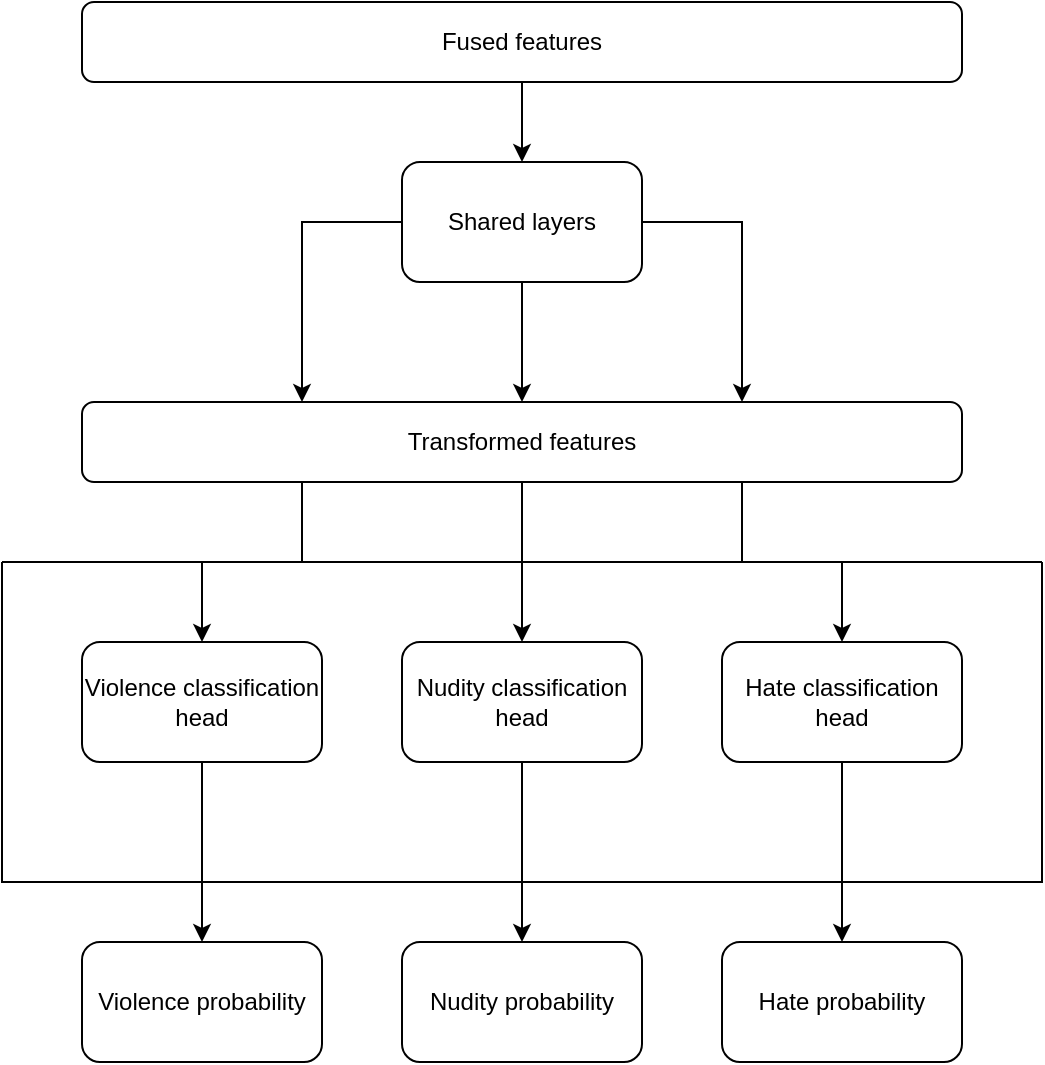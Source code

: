 <mxfile version="22.1.5" type="device">
  <diagram id="FiXUJnzLlhFP-MB1lQGa" name="Page-1">
    <mxGraphModel dx="882" dy="578" grid="1" gridSize="10" guides="1" tooltips="1" connect="1" arrows="1" fold="1" page="1" pageScale="1" pageWidth="850" pageHeight="1100" math="0" shadow="0">
      <root>
        <mxCell id="0" />
        <mxCell id="1" parent="0" />
        <mxCell id="vgRy7pZKUeW7eWB3Pxzg-1" value="Nudity probability" style="rounded=1;whiteSpace=wrap;html=1;" vertex="1" parent="1">
          <mxGeometry x="240" y="510" width="120" height="60" as="geometry" />
        </mxCell>
        <mxCell id="vgRy7pZKUeW7eWB3Pxzg-2" style="edgeStyle=orthogonalEdgeStyle;rounded=0;orthogonalLoop=1;jettySize=auto;html=1;exitX=0.5;exitY=1;exitDx=0;exitDy=0;entryX=0.5;entryY=0;entryDx=0;entryDy=0;" edge="1" parent="1" source="vgRy7pZKUeW7eWB3Pxzg-3" target="vgRy7pZKUeW7eWB3Pxzg-12">
          <mxGeometry relative="1" as="geometry" />
        </mxCell>
        <mxCell id="vgRy7pZKUeW7eWB3Pxzg-3" value="Violence classification head" style="rounded=1;whiteSpace=wrap;html=1;" vertex="1" parent="1">
          <mxGeometry x="80" y="360" width="120" height="60" as="geometry" />
        </mxCell>
        <mxCell id="vgRy7pZKUeW7eWB3Pxzg-20" style="edgeStyle=orthogonalEdgeStyle;rounded=0;orthogonalLoop=1;jettySize=auto;html=1;exitX=0.5;exitY=1;exitDx=0;exitDy=0;entryX=0.5;entryY=0;entryDx=0;entryDy=0;" edge="1" parent="1" source="vgRy7pZKUeW7eWB3Pxzg-7" target="vgRy7pZKUeW7eWB3Pxzg-14">
          <mxGeometry relative="1" as="geometry" />
        </mxCell>
        <mxCell id="vgRy7pZKUeW7eWB3Pxzg-7" value="Fused features" style="rounded=1;whiteSpace=wrap;html=1;" vertex="1" parent="1">
          <mxGeometry x="80" y="40" width="440" height="40" as="geometry" />
        </mxCell>
        <mxCell id="vgRy7pZKUeW7eWB3Pxzg-8" style="edgeStyle=orthogonalEdgeStyle;rounded=0;orthogonalLoop=1;jettySize=auto;html=1;exitX=0.5;exitY=1;exitDx=0;exitDy=0;entryX=0.5;entryY=0;entryDx=0;entryDy=0;" edge="1" parent="1" source="vgRy7pZKUeW7eWB3Pxzg-9" target="vgRy7pZKUeW7eWB3Pxzg-1">
          <mxGeometry relative="1" as="geometry" />
        </mxCell>
        <mxCell id="vgRy7pZKUeW7eWB3Pxzg-9" value="Nudity classification head" style="rounded=1;whiteSpace=wrap;html=1;" vertex="1" parent="1">
          <mxGeometry x="240" y="360" width="120" height="60" as="geometry" />
        </mxCell>
        <mxCell id="vgRy7pZKUeW7eWB3Pxzg-10" style="edgeStyle=orthogonalEdgeStyle;rounded=0;orthogonalLoop=1;jettySize=auto;html=1;exitX=0.5;exitY=1;exitDx=0;exitDy=0;entryX=0.5;entryY=0;entryDx=0;entryDy=0;" edge="1" parent="1" source="vgRy7pZKUeW7eWB3Pxzg-11" target="vgRy7pZKUeW7eWB3Pxzg-13">
          <mxGeometry relative="1" as="geometry" />
        </mxCell>
        <mxCell id="vgRy7pZKUeW7eWB3Pxzg-11" value="Hate classification head" style="rounded=1;whiteSpace=wrap;html=1;" vertex="1" parent="1">
          <mxGeometry x="400" y="360" width="120" height="60" as="geometry" />
        </mxCell>
        <mxCell id="vgRy7pZKUeW7eWB3Pxzg-12" value="Violence probability" style="rounded=1;whiteSpace=wrap;html=1;" vertex="1" parent="1">
          <mxGeometry x="80" y="510" width="120" height="60" as="geometry" />
        </mxCell>
        <mxCell id="vgRy7pZKUeW7eWB3Pxzg-13" value="Hate probability" style="rounded=1;whiteSpace=wrap;html=1;" vertex="1" parent="1">
          <mxGeometry x="400" y="510" width="120" height="60" as="geometry" />
        </mxCell>
        <mxCell id="vgRy7pZKUeW7eWB3Pxzg-22" style="edgeStyle=orthogonalEdgeStyle;rounded=0;orthogonalLoop=1;jettySize=auto;html=1;exitX=0.5;exitY=1;exitDx=0;exitDy=0;entryX=0.5;entryY=0;entryDx=0;entryDy=0;" edge="1" parent="1" source="vgRy7pZKUeW7eWB3Pxzg-14" target="vgRy7pZKUeW7eWB3Pxzg-15">
          <mxGeometry relative="1" as="geometry" />
        </mxCell>
        <mxCell id="vgRy7pZKUeW7eWB3Pxzg-25" style="edgeStyle=orthogonalEdgeStyle;rounded=0;orthogonalLoop=1;jettySize=auto;html=1;exitX=1;exitY=0.5;exitDx=0;exitDy=0;entryX=0.75;entryY=0;entryDx=0;entryDy=0;" edge="1" parent="1" source="vgRy7pZKUeW7eWB3Pxzg-14" target="vgRy7pZKUeW7eWB3Pxzg-15">
          <mxGeometry relative="1" as="geometry" />
        </mxCell>
        <mxCell id="vgRy7pZKUeW7eWB3Pxzg-26" style="edgeStyle=orthogonalEdgeStyle;rounded=0;orthogonalLoop=1;jettySize=auto;html=1;exitX=0;exitY=0.5;exitDx=0;exitDy=0;entryX=0.25;entryY=0;entryDx=0;entryDy=0;" edge="1" parent="1" source="vgRy7pZKUeW7eWB3Pxzg-14" target="vgRy7pZKUeW7eWB3Pxzg-15">
          <mxGeometry relative="1" as="geometry">
            <Array as="points">
              <mxPoint x="190" y="150" />
            </Array>
          </mxGeometry>
        </mxCell>
        <mxCell id="vgRy7pZKUeW7eWB3Pxzg-14" value="Shared layers" style="rounded=1;whiteSpace=wrap;html=1;" vertex="1" parent="1">
          <mxGeometry x="240" y="120" width="120" height="60" as="geometry" />
        </mxCell>
        <mxCell id="vgRy7pZKUeW7eWB3Pxzg-17" style="edgeStyle=orthogonalEdgeStyle;rounded=0;orthogonalLoop=1;jettySize=auto;html=1;exitX=0.5;exitY=1;exitDx=0;exitDy=0;entryX=0.5;entryY=0;entryDx=0;entryDy=0;" edge="1" parent="1" source="vgRy7pZKUeW7eWB3Pxzg-15" target="vgRy7pZKUeW7eWB3Pxzg-9">
          <mxGeometry relative="1" as="geometry" />
        </mxCell>
        <mxCell id="vgRy7pZKUeW7eWB3Pxzg-18" style="edgeStyle=orthogonalEdgeStyle;rounded=0;orthogonalLoop=1;jettySize=auto;html=1;exitX=0.25;exitY=1;exitDx=0;exitDy=0;entryX=0.5;entryY=0;entryDx=0;entryDy=0;" edge="1" parent="1" source="vgRy7pZKUeW7eWB3Pxzg-15" target="vgRy7pZKUeW7eWB3Pxzg-3">
          <mxGeometry relative="1" as="geometry" />
        </mxCell>
        <mxCell id="vgRy7pZKUeW7eWB3Pxzg-19" style="edgeStyle=orthogonalEdgeStyle;rounded=0;orthogonalLoop=1;jettySize=auto;html=1;exitX=0.75;exitY=1;exitDx=0;exitDy=0;entryX=0.5;entryY=0;entryDx=0;entryDy=0;" edge="1" parent="1" source="vgRy7pZKUeW7eWB3Pxzg-15" target="vgRy7pZKUeW7eWB3Pxzg-11">
          <mxGeometry relative="1" as="geometry" />
        </mxCell>
        <mxCell id="vgRy7pZKUeW7eWB3Pxzg-15" value="Transformed features" style="rounded=1;whiteSpace=wrap;html=1;" vertex="1" parent="1">
          <mxGeometry x="80" y="240" width="440" height="40" as="geometry" />
        </mxCell>
        <mxCell id="vgRy7pZKUeW7eWB3Pxzg-28" value="" style="swimlane;startSize=0;" vertex="1" parent="1">
          <mxGeometry x="40" y="320" width="520" height="160" as="geometry" />
        </mxCell>
      </root>
    </mxGraphModel>
  </diagram>
</mxfile>
